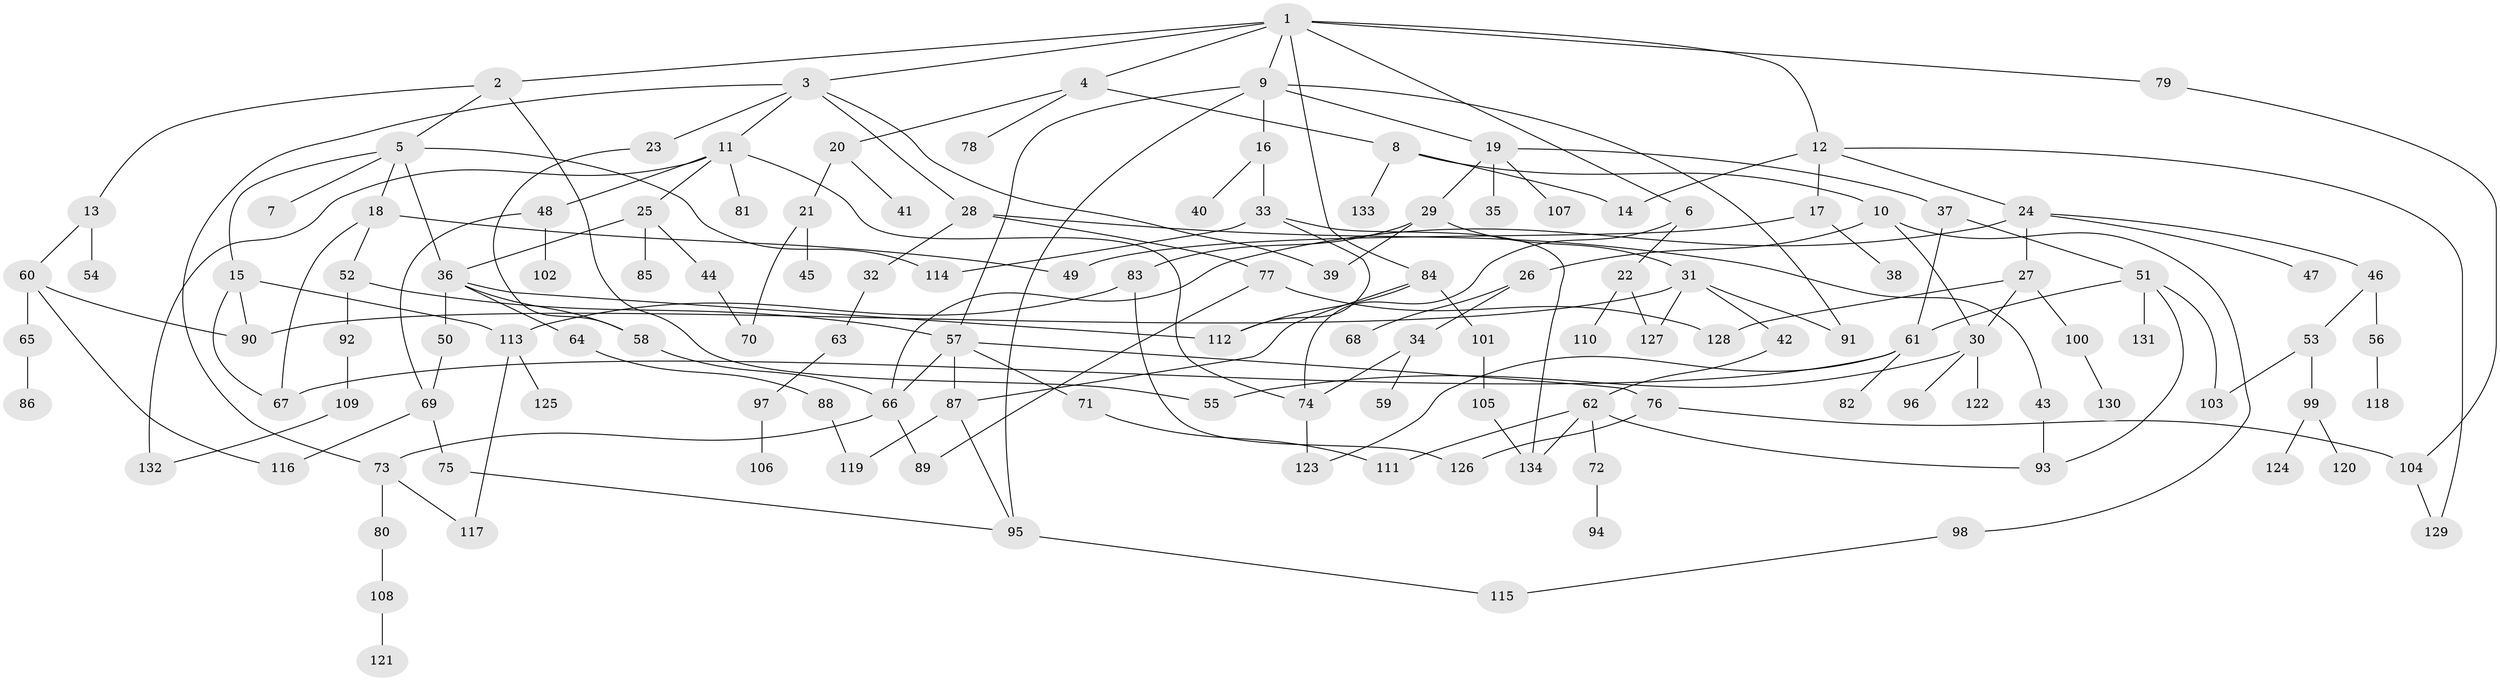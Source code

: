 // Generated by graph-tools (version 1.1) at 2025/13/03/09/25 04:13:22]
// undirected, 134 vertices, 179 edges
graph export_dot {
graph [start="1"]
  node [color=gray90,style=filled];
  1;
  2;
  3;
  4;
  5;
  6;
  7;
  8;
  9;
  10;
  11;
  12;
  13;
  14;
  15;
  16;
  17;
  18;
  19;
  20;
  21;
  22;
  23;
  24;
  25;
  26;
  27;
  28;
  29;
  30;
  31;
  32;
  33;
  34;
  35;
  36;
  37;
  38;
  39;
  40;
  41;
  42;
  43;
  44;
  45;
  46;
  47;
  48;
  49;
  50;
  51;
  52;
  53;
  54;
  55;
  56;
  57;
  58;
  59;
  60;
  61;
  62;
  63;
  64;
  65;
  66;
  67;
  68;
  69;
  70;
  71;
  72;
  73;
  74;
  75;
  76;
  77;
  78;
  79;
  80;
  81;
  82;
  83;
  84;
  85;
  86;
  87;
  88;
  89;
  90;
  91;
  92;
  93;
  94;
  95;
  96;
  97;
  98;
  99;
  100;
  101;
  102;
  103;
  104;
  105;
  106;
  107;
  108;
  109;
  110;
  111;
  112;
  113;
  114;
  115;
  116;
  117;
  118;
  119;
  120;
  121;
  122;
  123;
  124;
  125;
  126;
  127;
  128;
  129;
  130;
  131;
  132;
  133;
  134;
  1 -- 2;
  1 -- 3;
  1 -- 4;
  1 -- 6;
  1 -- 9;
  1 -- 12;
  1 -- 79;
  1 -- 84;
  2 -- 5;
  2 -- 13;
  2 -- 55;
  3 -- 11;
  3 -- 23;
  3 -- 28;
  3 -- 39;
  3 -- 73;
  4 -- 8;
  4 -- 20;
  4 -- 78;
  5 -- 7;
  5 -- 15;
  5 -- 18;
  5 -- 36;
  5 -- 114;
  6 -- 22;
  6 -- 74;
  8 -- 10;
  8 -- 14;
  8 -- 133;
  9 -- 16;
  9 -- 19;
  9 -- 91;
  9 -- 95;
  9 -- 57;
  10 -- 26;
  10 -- 98;
  10 -- 30;
  11 -- 25;
  11 -- 48;
  11 -- 81;
  11 -- 132;
  11 -- 74;
  12 -- 17;
  12 -- 24;
  12 -- 14;
  12 -- 129;
  13 -- 54;
  13 -- 60;
  15 -- 90;
  15 -- 113;
  15 -- 67;
  16 -- 33;
  16 -- 40;
  17 -- 38;
  17 -- 49;
  18 -- 49;
  18 -- 52;
  18 -- 67;
  19 -- 29;
  19 -- 35;
  19 -- 37;
  19 -- 107;
  20 -- 21;
  20 -- 41;
  21 -- 45;
  21 -- 70;
  22 -- 110;
  22 -- 127;
  23 -- 58;
  24 -- 27;
  24 -- 46;
  24 -- 47;
  24 -- 66;
  25 -- 44;
  25 -- 85;
  25 -- 36;
  26 -- 34;
  26 -- 68;
  27 -- 30;
  27 -- 100;
  27 -- 128;
  28 -- 32;
  28 -- 43;
  28 -- 77;
  29 -- 31;
  29 -- 83;
  29 -- 39;
  30 -- 96;
  30 -- 122;
  30 -- 55;
  31 -- 42;
  31 -- 127;
  31 -- 91;
  31 -- 90;
  32 -- 63;
  33 -- 114;
  33 -- 112;
  33 -- 134;
  34 -- 59;
  34 -- 74;
  36 -- 50;
  36 -- 58;
  36 -- 64;
  36 -- 112;
  37 -- 51;
  37 -- 61;
  42 -- 62;
  43 -- 93;
  44 -- 70;
  46 -- 53;
  46 -- 56;
  48 -- 69;
  48 -- 102;
  50 -- 69;
  51 -- 61;
  51 -- 131;
  51 -- 103;
  51 -- 93;
  52 -- 57;
  52 -- 92;
  53 -- 99;
  53 -- 103;
  56 -- 118;
  57 -- 71;
  57 -- 76;
  57 -- 87;
  57 -- 66;
  58 -- 66;
  60 -- 65;
  60 -- 116;
  60 -- 90;
  61 -- 67;
  61 -- 82;
  61 -- 123;
  62 -- 72;
  62 -- 111;
  62 -- 134;
  62 -- 93;
  63 -- 97;
  64 -- 88;
  65 -- 86;
  66 -- 73;
  66 -- 89;
  69 -- 75;
  69 -- 116;
  71 -- 111;
  72 -- 94;
  73 -- 80;
  73 -- 117;
  74 -- 123;
  75 -- 95;
  76 -- 104;
  76 -- 126;
  77 -- 89;
  77 -- 128;
  79 -- 104;
  80 -- 108;
  83 -- 126;
  83 -- 113;
  84 -- 87;
  84 -- 101;
  84 -- 112;
  87 -- 95;
  87 -- 119;
  88 -- 119;
  92 -- 109;
  95 -- 115;
  97 -- 106;
  98 -- 115;
  99 -- 120;
  99 -- 124;
  100 -- 130;
  101 -- 105;
  104 -- 129;
  105 -- 134;
  108 -- 121;
  109 -- 132;
  113 -- 125;
  113 -- 117;
}
